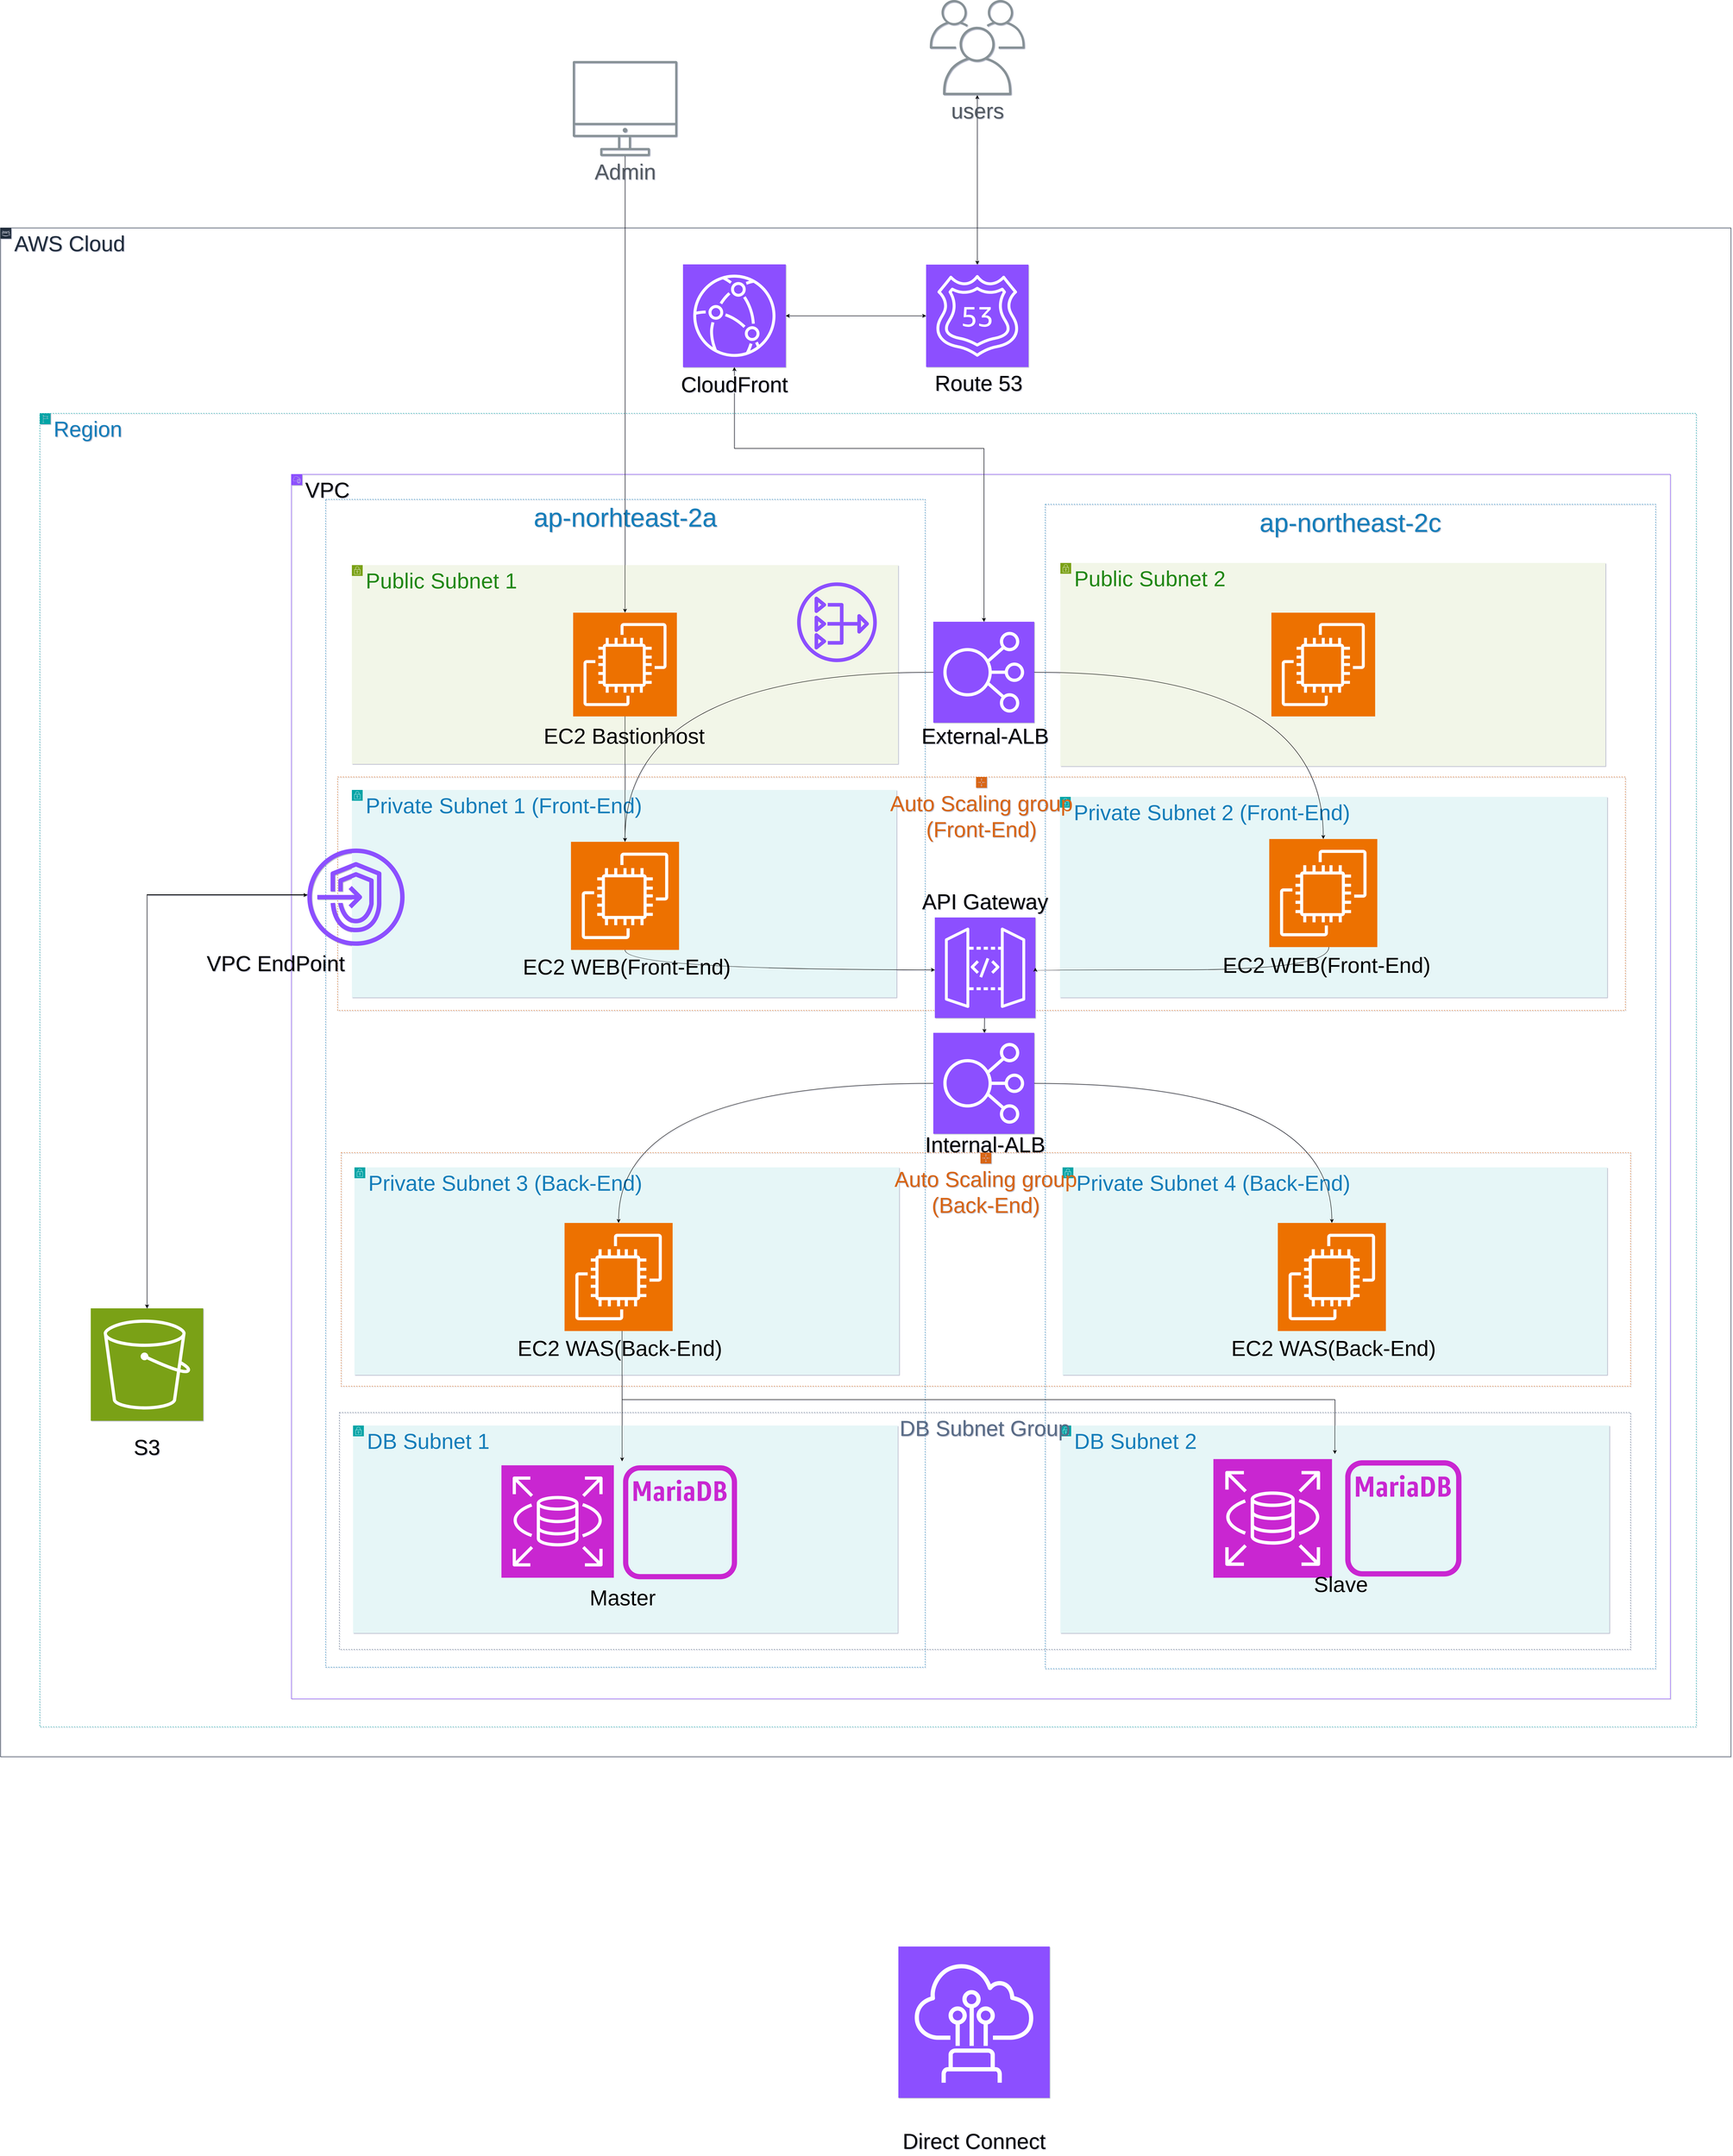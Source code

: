 <mxfile version="22.1.16" type="device">
  <diagram name="페이지-1" id="wF11qAv4kOGyGlbxa1EA">
    <mxGraphModel dx="1862" dy="1825" grid="0" gridSize="10" guides="1" tooltips="1" connect="1" arrows="1" fold="1" page="0" pageScale="1" pageWidth="1654" pageHeight="1169" background="none" math="0" shadow="1">
      <root>
        <mxCell id="0" />
        <mxCell id="1" parent="0" />
        <mxCell id="9pvjiCO3LnK-_oB7CEIu-269" value="" style="sketch=0;points=[[0,0,0],[0.25,0,0],[0.5,0,0],[0.75,0,0],[1,0,0],[0,1,0],[0.25,1,0],[0.5,1,0],[0.75,1,0],[1,1,0],[0,0.25,0],[0,0.5,0],[0,0.75,0],[1,0.25,0],[1,0.5,0],[1,0.75,0]];outlineConnect=0;fontColor=#232F3E;fillColor=#8C4FFF;strokeColor=#ffffff;dashed=0;verticalLabelPosition=bottom;verticalAlign=top;align=center;html=1;fontSize=12;fontStyle=0;aspect=fixed;shape=mxgraph.aws4.resourceIcon;resIcon=mxgraph.aws4.route_53;" parent="1" vertex="1">
          <mxGeometry x="1408.38" y="-505" width="236.71" height="236.71" as="geometry" />
        </mxCell>
        <mxCell id="9pvjiCO3LnK-_oB7CEIu-270" value="" style="sketch=0;points=[[0,0,0],[0.25,0,0],[0.5,0,0],[0.75,0,0],[1,0,0],[0,1,0],[0.25,1,0],[0.5,1,0],[0.75,1,0],[1,1,0],[0,0.25,0],[0,0.5,0],[0,0.75,0],[1,0.25,0],[1,0.5,0],[1,0.75,0]];outlineConnect=0;fontColor=#232F3E;fillColor=#8C4FFF;strokeColor=#ffffff;dashed=0;verticalLabelPosition=bottom;verticalAlign=top;align=center;html=1;fontSize=12;fontStyle=0;aspect=fixed;shape=mxgraph.aws4.resourceIcon;resIcon=mxgraph.aws4.cloudfront;" parent="1" vertex="1">
          <mxGeometry x="846" y="-505.49" width="237.69" height="237.69" as="geometry" />
        </mxCell>
        <mxCell id="9pvjiCO3LnK-_oB7CEIu-271" value="" style="sketch=0;points=[[0,0,0],[0.25,0,0],[0.5,0,0],[0.75,0,0],[1,0,0],[0,1,0],[0.25,1,0],[0.5,1,0],[0.75,1,0],[1,1,0],[0,0.25,0],[0,0.5,0],[0,0.75,0],[1,0.25,0],[1,0.5,0],[1,0.75,0]];outlineConnect=0;fontColor=#232F3E;fillColor=#8C4FFF;strokeColor=#ffffff;dashed=0;verticalLabelPosition=bottom;verticalAlign=top;align=center;html=1;fontSize=12;fontStyle=0;aspect=fixed;shape=mxgraph.aws4.resourceIcon;resIcon=mxgraph.aws4.direct_connect;" parent="1" vertex="1">
          <mxGeometry x="1344.22" y="3385" width="350" height="350" as="geometry" />
        </mxCell>
        <mxCell id="9pvjiCO3LnK-_oB7CEIu-217" value="&lt;font style=&quot;font-size: 50px;&quot;&gt;AWS Cloud&lt;/font&gt;" style="points=[[0,0],[0.25,0],[0.5,0],[0.75,0],[1,0],[1,0.25],[1,0.5],[1,0.75],[1,1],[0.75,1],[0.5,1],[0.25,1],[0,1],[0,0.75],[0,0.5],[0,0.25]];outlineConnect=0;gradientColor=none;html=1;whiteSpace=wrap;fontSize=12;fontStyle=0;container=0;pointerEvents=0;collapsible=0;recursiveResize=0;shape=mxgraph.aws4.group;grIcon=mxgraph.aws4.group_aws_cloud_alt;strokeColor=#232F3E;fillColor=none;verticalAlign=top;align=left;spacingLeft=30;fontColor=#232F3E;dashed=0;" parent="1" vertex="1">
          <mxGeometry x="-733" y="-590" width="4003" height="3536" as="geometry" />
        </mxCell>
        <mxCell id="9pvjiCO3LnK-_oB7CEIu-220" value="&lt;font style=&quot;font-size: 50px;&quot;&gt;Region&lt;/font&gt;" style="points=[[0,0],[0.25,0],[0.5,0],[0.75,0],[1,0],[1,0.25],[1,0.5],[1,0.75],[1,1],[0.75,1],[0.5,1],[0.25,1],[0,1],[0,0.75],[0,0.5],[0,0.25]];outlineConnect=0;gradientColor=none;html=1;whiteSpace=wrap;fontSize=12;fontStyle=0;container=0;pointerEvents=0;collapsible=0;recursiveResize=0;shape=mxgraph.aws4.group;grIcon=mxgraph.aws4.group_region;strokeColor=#00A4A6;fillColor=none;verticalAlign=top;align=left;spacingLeft=30;fontColor=#147EBA;dashed=1;" parent="1" vertex="1">
          <mxGeometry x="-642" y="-161" width="3832" height="3038" as="geometry" />
        </mxCell>
        <mxCell id="9pvjiCO3LnK-_oB7CEIu-240" value="&lt;font color=&quot;#000000&quot; style=&quot;font-size: 50px;&quot;&gt;VPC&lt;/font&gt;" style="points=[[0,0],[0.25,0],[0.5,0],[0.75,0],[1,0],[1,0.25],[1,0.5],[1,0.75],[1,1],[0.75,1],[0.5,1],[0.25,1],[0,1],[0,0.75],[0,0.5],[0,0.25]];outlineConnect=0;gradientColor=none;html=1;whiteSpace=wrap;fontSize=12;fontStyle=0;container=0;pointerEvents=0;collapsible=0;recursiveResize=0;shape=mxgraph.aws4.group;grIcon=mxgraph.aws4.group_vpc2;strokeColor=#8C4FFF;fillColor=none;verticalAlign=top;align=left;spacingLeft=30;fontColor=#AAB7B8;dashed=0;" parent="1" vertex="1">
          <mxGeometry x="-60" y="-20" width="3190" height="2832" as="geometry" />
        </mxCell>
        <mxCell id="9pvjiCO3LnK-_oB7CEIu-222" value="&lt;font style=&quot;font-size: 60px;&quot;&gt;ap-norhteast-2a&lt;/font&gt;" style="fillColor=none;strokeColor=#147EBA;dashed=1;verticalAlign=top;fontStyle=0;fontColor=#147EBA;whiteSpace=wrap;html=1;container=0;" parent="1" vertex="1">
          <mxGeometry x="19.29" y="38" width="1386.86" height="2701" as="geometry" />
        </mxCell>
        <mxCell id="9pvjiCO3LnK-_oB7CEIu-224" value="&lt;font style=&quot;font-size: 50px;&quot;&gt;Private Subnet 1 (Front-End)&lt;/font&gt;" style="points=[[0,0],[0.25,0],[0.5,0],[0.75,0],[1,0],[1,0.25],[1,0.5],[1,0.75],[1,1],[0.75,1],[0.5,1],[0.25,1],[0,1],[0,0.75],[0,0.5],[0,0.25]];outlineConnect=0;gradientColor=none;html=1;whiteSpace=wrap;fontSize=12;fontStyle=0;container=0;pointerEvents=0;collapsible=0;recursiveResize=0;shape=mxgraph.aws4.group;grIcon=mxgraph.aws4.group_security_group;grStroke=0;strokeColor=#00A4A6;fillColor=#E6F6F7;verticalAlign=top;align=left;spacingLeft=30;fontColor=#147EBA;dashed=0;" parent="1" vertex="1">
          <mxGeometry x="80" y="710" width="1260" height="480" as="geometry" />
        </mxCell>
        <mxCell id="9pvjiCO3LnK-_oB7CEIu-234" value="&lt;font style=&quot;font-size: 50px;&quot;&gt;Public Subnet 1&lt;/font&gt;" style="points=[[0,0],[0.25,0],[0.5,0],[0.75,0],[1,0],[1,0.25],[1,0.5],[1,0.75],[1,1],[0.75,1],[0.5,1],[0.25,1],[0,1],[0,0.75],[0,0.5],[0,0.25]];outlineConnect=0;gradientColor=none;html=1;whiteSpace=wrap;fontSize=12;fontStyle=0;container=0;pointerEvents=0;collapsible=0;recursiveResize=0;shape=mxgraph.aws4.group;grIcon=mxgraph.aws4.group_security_group;grStroke=0;strokeColor=#7AA116;fillColor=#F2F6E8;verticalAlign=top;align=left;spacingLeft=30;fontColor=#248814;dashed=0;" parent="1" vertex="1">
          <mxGeometry x="80" y="190" width="1263.72" height="460" as="geometry" />
        </mxCell>
        <mxCell id="9pvjiCO3LnK-_oB7CEIu-223" value="&lt;font style=&quot;font-size: 60px;&quot;&gt;ap-northeast-2c&lt;/font&gt;" style="fillColor=none;strokeColor=#147EBA;dashed=1;verticalAlign=top;fontStyle=0;fontColor=#147EBA;whiteSpace=wrap;html=1;container=0;" parent="1" vertex="1">
          <mxGeometry x="1684" y="49.5" width="1412" height="2693" as="geometry" />
        </mxCell>
        <mxCell id="9pvjiCO3LnK-_oB7CEIu-241" value="&lt;font style=&quot;font-size: 50px;&quot;&gt;DB Subnet 1&lt;/font&gt;" style="points=[[0,0],[0.25,0],[0.5,0],[0.75,0],[1,0],[1,0.25],[1,0.5],[1,0.75],[1,1],[0.75,1],[0.5,1],[0.25,1],[0,1],[0,0.75],[0,0.5],[0,0.25]];outlineConnect=0;gradientColor=none;html=1;whiteSpace=wrap;fontSize=12;fontStyle=0;container=0;pointerEvents=0;collapsible=0;recursiveResize=0;shape=mxgraph.aws4.group;grIcon=mxgraph.aws4.group_security_group;grStroke=0;strokeColor=#00A4A6;fillColor=#E6F6F7;verticalAlign=top;align=left;spacingLeft=30;fontColor=#147EBA;dashed=0;" parent="1" vertex="1">
          <mxGeometry x="82.72" y="2180" width="1260" height="480" as="geometry" />
        </mxCell>
        <mxCell id="9pvjiCO3LnK-_oB7CEIu-249" value="&lt;font style=&quot;font-size: 50px;&quot;&gt;Private Subnet 2 (Front-End)&lt;/font&gt;" style="points=[[0,0],[0.25,0],[0.5,0],[0.75,0],[1,0],[1,0.25],[1,0.5],[1,0.75],[1,1],[0.75,1],[0.5,1],[0.25,1],[0,1],[0,0.75],[0,0.5],[0,0.25]];outlineConnect=0;gradientColor=none;html=1;whiteSpace=wrap;fontSize=12;fontStyle=0;container=0;pointerEvents=0;collapsible=0;recursiveResize=0;shape=mxgraph.aws4.group;grIcon=mxgraph.aws4.group_security_group;grStroke=0;strokeColor=#00A4A6;fillColor=#E6F6F7;verticalAlign=top;align=left;spacingLeft=30;fontColor=#147EBA;dashed=0;" parent="1" vertex="1">
          <mxGeometry x="1718" y="726" width="1266" height="464" as="geometry" />
        </mxCell>
        <mxCell id="9pvjiCO3LnK-_oB7CEIu-250" value="&lt;font style=&quot;font-size: 50px;&quot;&gt;Public Subnet 2&lt;/font&gt;" style="points=[[0,0],[0.25,0],[0.5,0],[0.75,0],[1,0],[1,0.25],[1,0.5],[1,0.75],[1,1],[0.75,1],[0.5,1],[0.25,1],[0,1],[0,0.75],[0,0.5],[0,0.25]];outlineConnect=0;gradientColor=none;html=1;whiteSpace=wrap;fontSize=12;fontStyle=0;container=0;pointerEvents=0;collapsible=0;recursiveResize=0;shape=mxgraph.aws4.group;grIcon=mxgraph.aws4.group_security_group;grStroke=0;strokeColor=#7AA116;fillColor=#F2F6E8;verticalAlign=top;align=left;spacingLeft=30;fontColor=#248814;dashed=0;" parent="1" vertex="1">
          <mxGeometry x="1719" y="185" width="1261" height="470" as="geometry" />
        </mxCell>
        <mxCell id="9pvjiCO3LnK-_oB7CEIu-252" value="&lt;font style=&quot;font-size: 50px;&quot;&gt;DB Subnet 2&lt;/font&gt;" style="points=[[0,0],[0.25,0],[0.5,0],[0.75,0],[1,0],[1,0.25],[1,0.5],[1,0.75],[1,1],[0.75,1],[0.5,1],[0.25,1],[0,1],[0,0.75],[0,0.5],[0,0.25]];outlineConnect=0;gradientColor=none;html=1;whiteSpace=wrap;fontSize=12;fontStyle=0;container=0;pointerEvents=0;collapsible=0;recursiveResize=0;shape=mxgraph.aws4.group;grIcon=mxgraph.aws4.group_security_group;grStroke=0;strokeColor=#00A4A6;fillColor=#E6F6F7;verticalAlign=top;align=left;spacingLeft=30;fontColor=#147EBA;dashed=0;" parent="1" vertex="1">
          <mxGeometry x="1719" y="2180" width="1270" height="480" as="geometry" />
        </mxCell>
        <mxCell id="NnSU_1bKyZvshM6L6CuK-61" style="edgeStyle=orthogonalEdgeStyle;rounded=0;orthogonalLoop=1;jettySize=auto;html=1;" parent="1" source="9pvjiCO3LnK-_oB7CEIu-254" target="NnSU_1bKyZvshM6L6CuK-17" edge="1">
          <mxGeometry relative="1" as="geometry" />
        </mxCell>
        <mxCell id="9pvjiCO3LnK-_oB7CEIu-254" value="" style="sketch=0;points=[[0,0,0],[0.25,0,0],[0.5,0,0],[0.75,0,0],[1,0,0],[0,1,0],[0.25,1,0],[0.5,1,0],[0.75,1,0],[1,1,0],[0,0.25,0],[0,0.5,0],[0,0.75,0],[1,0.25,0],[1,0.5,0],[1,0.75,0]];outlineConnect=0;fontColor=#232F3E;fillColor=#ED7100;strokeColor=#ffffff;dashed=0;verticalLabelPosition=bottom;verticalAlign=top;align=center;html=1;fontSize=12;fontStyle=0;aspect=fixed;shape=mxgraph.aws4.resourceIcon;resIcon=mxgraph.aws4.ec2;container=0;" parent="1" vertex="1">
          <mxGeometry x="591.86" y="300" width="240" height="240" as="geometry" />
        </mxCell>
        <mxCell id="9pvjiCO3LnK-_oB7CEIu-262" value="&lt;font style=&quot;font-size: 50px;&quot;&gt;Auto Scaling group &lt;br&gt;(Front-End)&lt;/font&gt;" style="points=[[0,0],[0.25,0],[0.5,0],[0.75,0],[1,0],[1,0.25],[1,0.5],[1,0.75],[1,1],[0.75,1],[0.5,1],[0.25,1],[0,1],[0,0.75],[0,0.5],[0,0.25]];outlineConnect=0;gradientColor=none;html=1;whiteSpace=wrap;fontSize=12;fontStyle=0;container=0;pointerEvents=0;collapsible=0;recursiveResize=0;shape=mxgraph.aws4.groupCenter;grIcon=mxgraph.aws4.group_auto_scaling_group;grStroke=1;strokeColor=#D86613;fillColor=none;verticalAlign=top;align=center;fontColor=#D86613;dashed=1;spacingTop=25;" parent="1" vertex="1">
          <mxGeometry x="46.86" y="680" width="2979.14" height="540" as="geometry" />
        </mxCell>
        <mxCell id="9pvjiCO3LnK-_oB7CEIu-274" value="" style="sketch=0;outlineConnect=0;fontColor=#232F3E;gradientColor=none;fillColor=#8C4FFF;strokeColor=none;dashed=0;verticalLabelPosition=bottom;verticalAlign=top;align=center;html=1;fontSize=12;fontStyle=0;aspect=fixed;pointerEvents=1;shape=mxgraph.aws4.nat_gateway;container=0;" parent="1" vertex="1">
          <mxGeometry x="1110" y="230" width="184.36" height="184.36" as="geometry" />
        </mxCell>
        <mxCell id="9pvjiCO3LnK-_oB7CEIu-242" value="" style="sketch=0;points=[[0,0,0],[0.25,0,0],[0.5,0,0],[0.75,0,0],[1,0,0],[0,1,0],[0.25,1,0],[0.5,1,0],[0.75,1,0],[1,1,0],[0,0.25,0],[0,0.5,0],[0,0.75,0],[1,0.25,0],[1,0.5,0],[1,0.75,0]];outlineConnect=0;fontColor=#232F3E;fillColor=#C925D1;strokeColor=#ffffff;dashed=0;verticalLabelPosition=bottom;verticalAlign=top;align=center;html=1;fontSize=12;fontStyle=0;aspect=fixed;shape=mxgraph.aws4.resourceIcon;resIcon=mxgraph.aws4.rds;container=0;" parent="1" vertex="1">
          <mxGeometry x="426" y="2272" width="260" height="260" as="geometry" />
        </mxCell>
        <mxCell id="9pvjiCO3LnK-_oB7CEIu-267" value="" style="sketch=0;outlineConnect=0;fontColor=#232F3E;gradientColor=none;fillColor=#C925D1;strokeColor=none;dashed=0;verticalLabelPosition=bottom;verticalAlign=top;align=center;html=1;fontSize=12;fontStyle=0;aspect=fixed;pointerEvents=1;shape=mxgraph.aws4.rds_mariadb_instance_alt;container=0;" parent="1" vertex="1">
          <mxGeometry x="707.39" y="2272" width="263.61" height="263.61" as="geometry" />
        </mxCell>
        <mxCell id="9pvjiCO3LnK-_oB7CEIu-253" value="" style="sketch=0;points=[[0,0,0],[0.25,0,0],[0.5,0,0],[0.75,0,0],[1,0,0],[0,1,0],[0.25,1,0],[0.5,1,0],[0.75,1,0],[1,1,0],[0,0.25,0],[0,0.5,0],[0,0.75,0],[1,0.25,0],[1,0.5,0],[1,0.75,0]];outlineConnect=0;fontColor=#232F3E;fillColor=#C925D1;strokeColor=#ffffff;dashed=0;verticalLabelPosition=bottom;verticalAlign=top;align=center;html=1;fontSize=12;fontStyle=0;aspect=fixed;shape=mxgraph.aws4.resourceIcon;resIcon=mxgraph.aws4.rds;container=0;" parent="1" vertex="1">
          <mxGeometry x="2073" y="2257.65" width="274.35" height="274.35" as="geometry" />
        </mxCell>
        <mxCell id="9pvjiCO3LnK-_oB7CEIu-268" value="" style="sketch=0;outlineConnect=0;fontColor=#232F3E;gradientColor=none;fillColor=#C925D1;strokeColor=none;dashed=0;verticalLabelPosition=bottom;verticalAlign=top;align=center;html=1;fontSize=12;fontStyle=0;aspect=fixed;pointerEvents=1;shape=mxgraph.aws4.rds_mariadb_instance_alt;container=0;" parent="1" vertex="1">
          <mxGeometry x="2378" y="2260.42" width="268.81" height="268.81" as="geometry" />
        </mxCell>
        <mxCell id="9pvjiCO3LnK-_oB7CEIu-285" value="" style="sketch=0;points=[[0,0,0],[0.25,0,0],[0.5,0,0],[0.75,0,0],[1,0,0],[0,1,0],[0.25,1,0],[0.5,1,0],[0.75,1,0],[1,1,0],[0,0.25,0],[0,0.5,0],[0,0.75,0],[1,0.25,0],[1,0.5,0],[1,0.75,0]];outlineConnect=0;fontColor=#232F3E;fillColor=#8C4FFF;strokeColor=#ffffff;dashed=0;verticalLabelPosition=bottom;verticalAlign=top;align=center;html=1;fontSize=12;fontStyle=0;aspect=fixed;shape=mxgraph.aws4.resourceIcon;resIcon=mxgraph.aws4.elastic_load_balancing;" parent="1" vertex="1">
          <mxGeometry x="1425" y="321" width="233.47" height="233.47" as="geometry" />
        </mxCell>
        <mxCell id="9pvjiCO3LnK-_oB7CEIu-299" value="&lt;font style=&quot;font-size: 50px;&quot;&gt;EC2 Bastionhost&lt;/font&gt;" style="text;html=1;strokeColor=none;fillColor=none;align=center;verticalAlign=middle;whiteSpace=wrap;rounded=0;" parent="1" vertex="1">
          <mxGeometry x="520.78" y="570" width="378.44" height="30" as="geometry" />
        </mxCell>
        <mxCell id="9pvjiCO3LnK-_oB7CEIu-303" value="&lt;font style=&quot;font-size: 50px;&quot;&gt;EC2 WEB(Front-End)&lt;/font&gt;" style="text;html=1;strokeColor=none;fillColor=none;align=center;verticalAlign=middle;whiteSpace=wrap;rounded=0;" parent="1" vertex="1">
          <mxGeometry x="461.0" y="1104" width="510" height="30" as="geometry" />
        </mxCell>
        <mxCell id="xvYxup7oS8TZwfrKruuB-21" style="edgeStyle=orthogonalEdgeStyle;rounded=0;orthogonalLoop=1;jettySize=auto;html=1;" parent="1" source="9pvjiCO3LnK-_oB7CEIu-304" target="Za1qym3z69fVeuHTuWm1-3" edge="1">
          <mxGeometry relative="1" as="geometry">
            <Array as="points">
              <mxPoint x="-394" y="953" />
            </Array>
          </mxGeometry>
        </mxCell>
        <mxCell id="9pvjiCO3LnK-_oB7CEIu-304" value="" style="sketch=0;points=[[0,0,0],[0.25,0,0],[0.5,0,0],[0.75,0,0],[1,0,0],[0,1,0],[0.25,1,0],[0.5,1,0],[0.75,1,0],[1,1,0],[0,0.25,0],[0,0.5,0],[0,0.75,0],[1,0.25,0],[1,0.5,0],[1,0.75,0]];outlineConnect=0;fontColor=#232F3E;fillColor=#7AA116;strokeColor=#ffffff;dashed=0;verticalLabelPosition=bottom;verticalAlign=top;align=center;html=1;fontSize=12;fontStyle=0;aspect=fixed;shape=mxgraph.aws4.resourceIcon;resIcon=mxgraph.aws4.s3;" parent="1" vertex="1">
          <mxGeometry x="-524" y="1909" width="260" height="260" as="geometry" />
        </mxCell>
        <mxCell id="3bwJ1n72jsKAKIuW36Fx-11" value="" style="endArrow=classic;startArrow=classic;html=1;rounded=0;exitX=0.5;exitY=0;exitDx=0;exitDy=0;exitPerimeter=0;" parent="1" source="9pvjiCO3LnK-_oB7CEIu-269" target="3bwJ1n72jsKAKIuW36Fx-19" edge="1">
          <mxGeometry width="50" height="50" relative="1" as="geometry">
            <mxPoint x="1646" y="-310" as="sourcePoint" />
            <mxPoint x="1639" y="-540" as="targetPoint" />
          </mxGeometry>
        </mxCell>
        <mxCell id="3bwJ1n72jsKAKIuW36Fx-16" value="&lt;font style=&quot;&quot;&gt;&lt;span style=&quot;font-size: 50px;&quot;&gt;Master&lt;/span&gt;&lt;br&gt;&lt;/font&gt;" style="text;html=1;strokeColor=none;fillColor=none;align=center;verticalAlign=middle;whiteSpace=wrap;rounded=0;" parent="1" vertex="1">
          <mxGeometry x="682" y="2568" width="48.55" height="20" as="geometry" />
        </mxCell>
        <mxCell id="3bwJ1n72jsKAKIuW36Fx-19" value="&lt;font style=&quot;font-size: 50px;&quot;&gt;users&lt;/font&gt;" style="sketch=0;outlineConnect=0;gradientColor=none;fontColor=#545B64;strokeColor=none;fillColor=#879196;dashed=0;verticalLabelPosition=bottom;verticalAlign=top;align=center;html=1;fontSize=12;fontStyle=0;aspect=fixed;shape=mxgraph.aws4.illustration_users;pointerEvents=1" parent="1" vertex="1">
          <mxGeometry x="1416.74" y="-1117" width="220" height="220" as="geometry" />
        </mxCell>
        <mxCell id="iwebeWgkrtmEPMFrBYPV-3" value="&lt;font style=&quot;font-size: 50px;&quot;&gt;DB Subnet Group&lt;/font&gt;" style="fillColor=none;strokeColor=#5A6C86;dashed=1;verticalAlign=top;fontStyle=0;fontColor=#5A6C86;whiteSpace=wrap;html=1;" parent="1" vertex="1">
          <mxGeometry x="51" y="2150" width="2987" height="548" as="geometry" />
        </mxCell>
        <mxCell id="NnSU_1bKyZvshM6L6CuK-10" value="&lt;font style=&quot;font-size: 50px;&quot;&gt;EC2 WEB(Front-End)&lt;/font&gt;" style="text;html=1;strokeColor=none;fillColor=none;align=center;verticalAlign=middle;whiteSpace=wrap;rounded=0;" parent="1" vertex="1">
          <mxGeometry x="2080" y="1100" width="510" height="30" as="geometry" />
        </mxCell>
        <mxCell id="bg6621wzr0Uv7JNklUEa-6" style="edgeStyle=orthogonalEdgeStyle;rounded=0;orthogonalLoop=1;jettySize=auto;html=1;curved=1;" edge="1" parent="1" source="NnSU_1bKyZvshM6L6CuK-17" target="bg6621wzr0Uv7JNklUEa-1">
          <mxGeometry relative="1" as="geometry">
            <Array as="points">
              <mxPoint x="712" y="1126" />
            </Array>
          </mxGeometry>
        </mxCell>
        <mxCell id="NnSU_1bKyZvshM6L6CuK-17" value="" style="sketch=0;points=[[0,0,0],[0.25,0,0],[0.5,0,0],[0.75,0,0],[1,0,0],[0,1,0],[0.25,1,0],[0.5,1,0],[0.75,1,0],[1,1,0],[0,0.25,0],[0,0.5,0],[0,0.75,0],[1,0.25,0],[1,0.5,0],[1,0.75,0]];outlineConnect=0;fontColor=#232F3E;fillColor=#ED7100;strokeColor=#ffffff;dashed=0;verticalLabelPosition=bottom;verticalAlign=top;align=center;html=1;fontSize=12;fontStyle=0;aspect=fixed;shape=mxgraph.aws4.resourceIcon;resIcon=mxgraph.aws4.ec2;container=0;" parent="1" vertex="1">
          <mxGeometry x="586.86" y="830" width="250" height="250" as="geometry" />
        </mxCell>
        <mxCell id="NnSU_1bKyZvshM6L6CuK-25" style="edgeStyle=orthogonalEdgeStyle;rounded=0;orthogonalLoop=1;jettySize=auto;html=1;entryX=0.5;entryY=0;entryDx=0;entryDy=0;entryPerimeter=0;curved=1;" parent="1" source="9pvjiCO3LnK-_oB7CEIu-285" target="NnSU_1bKyZvshM6L6CuK-17" edge="1">
          <mxGeometry relative="1" as="geometry" />
        </mxCell>
        <mxCell id="NnSU_1bKyZvshM6L6CuK-30" value="" style="endArrow=classic;startArrow=classic;html=1;rounded=0;exitX=1;exitY=0.5;exitDx=0;exitDy=0;exitPerimeter=0;entryX=0;entryY=0.5;entryDx=0;entryDy=0;entryPerimeter=0;" parent="1" source="9pvjiCO3LnK-_oB7CEIu-270" target="9pvjiCO3LnK-_oB7CEIu-269" edge="1">
          <mxGeometry width="50" height="50" relative="1" as="geometry">
            <mxPoint x="1520" y="-10" as="sourcePoint" />
            <mxPoint x="1570" y="-60" as="targetPoint" />
            <Array as="points" />
          </mxGeometry>
        </mxCell>
        <mxCell id="NnSU_1bKyZvshM6L6CuK-32" value="&lt;font style=&quot;font-size: 50px;&quot;&gt;S3&lt;/font&gt;" style="text;html=1;strokeColor=none;fillColor=none;align=center;verticalAlign=middle;whiteSpace=wrap;rounded=0;" parent="1" vertex="1">
          <mxGeometry x="-424" y="2215" width="60" height="30" as="geometry" />
        </mxCell>
        <mxCell id="xvYxup7oS8TZwfrKruuB-34" value="" style="edgeStyle=orthogonalEdgeStyle;rounded=0;orthogonalLoop=1;jettySize=auto;html=1;" parent="1" source="NnSU_1bKyZvshM6L6CuK-33" target="9pvjiCO3LnK-_oB7CEIu-270" edge="1">
          <mxGeometry relative="1" as="geometry" />
        </mxCell>
        <mxCell id="xvYxup7oS8TZwfrKruuB-35" style="edgeStyle=orthogonalEdgeStyle;rounded=0;orthogonalLoop=1;jettySize=auto;html=1;" parent="1" source="NnSU_1bKyZvshM6L6CuK-33" target="9pvjiCO3LnK-_oB7CEIu-285" edge="1">
          <mxGeometry relative="1" as="geometry">
            <Array as="points">
              <mxPoint x="965" y="-80" />
              <mxPoint x="1542" y="-80" />
            </Array>
          </mxGeometry>
        </mxCell>
        <mxCell id="NnSU_1bKyZvshM6L6CuK-33" value="&lt;font style=&quot;font-size: 50px;&quot;&gt;CloudFront&lt;/font&gt;" style="text;html=1;strokeColor=none;fillColor=none;align=center;verticalAlign=middle;whiteSpace=wrap;rounded=0;" parent="1" vertex="1">
          <mxGeometry x="934.84" y="-248" width="60" height="40" as="geometry" />
        </mxCell>
        <mxCell id="NnSU_1bKyZvshM6L6CuK-34" value="&lt;font style=&quot;font-size: 50px;&quot;&gt;Route 53&lt;/font&gt;" style="text;html=1;strokeColor=none;fillColor=none;align=center;verticalAlign=middle;whiteSpace=wrap;rounded=0;" parent="1" vertex="1">
          <mxGeometry x="1425" y="-268.29" width="210" height="75" as="geometry" />
        </mxCell>
        <mxCell id="NnSU_1bKyZvshM6L6CuK-43" value="&lt;span style=&quot;font-size: 50px;&quot;&gt;Admin&lt;/span&gt;" style="sketch=0;outlineConnect=0;gradientColor=none;fontColor=#545B64;strokeColor=none;fillColor=#879196;dashed=0;verticalLabelPosition=bottom;verticalAlign=top;align=center;html=1;fontSize=12;fontStyle=0;aspect=fixed;shape=mxgraph.aws4.illustration_desktop;pointerEvents=1" parent="1" vertex="1">
          <mxGeometry x="590.98" y="-976" width="241.76" height="220" as="geometry" />
        </mxCell>
        <mxCell id="NnSU_1bKyZvshM6L6CuK-48" value="" style="sketch=0;points=[[0,0,0],[0.25,0,0],[0.5,0,0],[0.75,0,0],[1,0,0],[0,1,0],[0.25,1,0],[0.5,1,0],[0.75,1,0],[1,1,0],[0,0.25,0],[0,0.5,0],[0,0.75,0],[1,0.25,0],[1,0.5,0],[1,0.75,0]];outlineConnect=0;fontColor=#232F3E;fillColor=#ED7100;strokeColor=#ffffff;dashed=0;verticalLabelPosition=bottom;verticalAlign=top;align=center;html=1;fontSize=12;fontStyle=0;aspect=fixed;shape=mxgraph.aws4.resourceIcon;resIcon=mxgraph.aws4.ec2;container=0;" parent="1" vertex="1">
          <mxGeometry x="2207.18" y="300" width="240" height="240" as="geometry" />
        </mxCell>
        <mxCell id="NnSU_1bKyZvshM6L6CuK-51" value="" style="sketch=0;points=[[0,0,0],[0.25,0,0],[0.5,0,0],[0.75,0,0],[1,0,0],[0,1,0],[0.25,1,0],[0.5,1,0],[0.75,1,0],[1,1,0],[0,0.25,0],[0,0.5,0],[0,0.75,0],[1,0.25,0],[1,0.5,0],[1,0.75,0]];outlineConnect=0;fontColor=#232F3E;fillColor=#ED7100;strokeColor=#ffffff;dashed=0;verticalLabelPosition=bottom;verticalAlign=top;align=center;html=1;fontSize=12;fontStyle=0;aspect=fixed;shape=mxgraph.aws4.resourceIcon;resIcon=mxgraph.aws4.ec2;container=0;" parent="1" vertex="1">
          <mxGeometry x="2202.18" y="823.44" width="250" height="250" as="geometry" />
        </mxCell>
        <mxCell id="NnSU_1bKyZvshM6L6CuK-52" style="edgeStyle=orthogonalEdgeStyle;rounded=0;orthogonalLoop=1;jettySize=auto;html=1;entryX=0.5;entryY=0;entryDx=0;entryDy=0;entryPerimeter=0;curved=1;" parent="1" source="9pvjiCO3LnK-_oB7CEIu-285" target="NnSU_1bKyZvshM6L6CuK-51" edge="1">
          <mxGeometry relative="1" as="geometry" />
        </mxCell>
        <mxCell id="NnSU_1bKyZvshM6L6CuK-55" style="edgeStyle=orthogonalEdgeStyle;rounded=0;orthogonalLoop=1;jettySize=auto;html=1;entryX=0.5;entryY=0;entryDx=0;entryDy=0;entryPerimeter=0;" parent="1" source="NnSU_1bKyZvshM6L6CuK-43" target="9pvjiCO3LnK-_oB7CEIu-254" edge="1">
          <mxGeometry relative="1" as="geometry" />
        </mxCell>
        <mxCell id="WKtmubEi_M_aeS0KcEQV-1" value="&lt;span style=&quot;font-size: 50px;&quot;&gt;Direct Connect&lt;/span&gt;" style="text;html=1;strokeColor=none;fillColor=none;align=center;verticalAlign=middle;whiteSpace=wrap;rounded=0;" parent="1" vertex="1">
          <mxGeometry x="1331.72" y="3820" width="375" height="30" as="geometry" />
        </mxCell>
        <mxCell id="Za1qym3z69fVeuHTuWm1-3" value="" style="sketch=0;outlineConnect=0;fontColor=#232F3E;gradientColor=none;fillColor=#8C4FFF;strokeColor=none;dashed=0;verticalLabelPosition=bottom;verticalAlign=top;align=center;html=1;fontSize=12;fontStyle=0;aspect=fixed;pointerEvents=1;shape=mxgraph.aws4.endpoints;" parent="1" vertex="1">
          <mxGeometry x="-23" y="845.5" width="225" height="225" as="geometry" />
        </mxCell>
        <mxCell id="Za1qym3z69fVeuHTuWm1-7" style="edgeStyle=orthogonalEdgeStyle;rounded=0;orthogonalLoop=1;jettySize=auto;html=1;entryX=0.5;entryY=0;entryDx=0;entryDy=0;entryPerimeter=0;" parent="1" source="Za1qym3z69fVeuHTuWm1-3" target="9pvjiCO3LnK-_oB7CEIu-304" edge="1">
          <mxGeometry relative="1" as="geometry">
            <Array as="points">
              <mxPoint x="-394" y="952" />
            </Array>
          </mxGeometry>
        </mxCell>
        <mxCell id="xvYxup7oS8TZwfrKruuB-6" value="&lt;font style=&quot;font-size: 50px;&quot;&gt;Private Subnet 3 (Back-End)&lt;/font&gt;" style="points=[[0,0],[0.25,0],[0.5,0],[0.75,0],[1,0],[1,0.25],[1,0.5],[1,0.75],[1,1],[0.75,1],[0.5,1],[0.25,1],[0,1],[0,0.75],[0,0.5],[0,0.25]];outlineConnect=0;gradientColor=none;html=1;whiteSpace=wrap;fontSize=12;fontStyle=0;container=0;pointerEvents=0;collapsible=0;recursiveResize=0;shape=mxgraph.aws4.group;grIcon=mxgraph.aws4.group_security_group;grStroke=0;strokeColor=#00A4A6;fillColor=#E6F6F7;verticalAlign=top;align=left;spacingLeft=30;fontColor=#147EBA;dashed=0;" parent="1" vertex="1">
          <mxGeometry x="86" y="1583" width="1260" height="480" as="geometry" />
        </mxCell>
        <mxCell id="xvYxup7oS8TZwfrKruuB-9" value="&lt;font style=&quot;font-size: 50px;&quot;&gt;Private Subnet 4 (Back-End)&lt;/font&gt;" style="points=[[0,0],[0.25,0],[0.5,0],[0.75,0],[1,0],[1,0.25],[1,0.5],[1,0.75],[1,1],[0.75,1],[0.5,1],[0.25,1],[0,1],[0,0.75],[0,0.5],[0,0.25]];outlineConnect=0;gradientColor=none;html=1;whiteSpace=wrap;fontSize=12;fontStyle=0;container=0;pointerEvents=0;collapsible=0;recursiveResize=0;shape=mxgraph.aws4.group;grIcon=mxgraph.aws4.group_security_group;grStroke=0;strokeColor=#00A4A6;fillColor=#E6F6F7;verticalAlign=top;align=left;spacingLeft=30;fontColor=#147EBA;dashed=0;" parent="1" vertex="1">
          <mxGeometry x="1724" y="1583" width="1260" height="480" as="geometry" />
        </mxCell>
        <mxCell id="xvYxup7oS8TZwfrKruuB-10" value="&lt;font style=&quot;font-size: 50px;&quot;&gt;Auto Scaling group &lt;br&gt;(Back-End)&lt;/font&gt;" style="points=[[0,0],[0.25,0],[0.5,0],[0.75,0],[1,0],[1,0.25],[1,0.5],[1,0.75],[1,1],[0.75,1],[0.5,1],[0.25,1],[0,1],[0,0.75],[0,0.5],[0,0.25]];outlineConnect=0;gradientColor=none;html=1;whiteSpace=wrap;fontSize=12;fontStyle=0;container=0;pointerEvents=0;collapsible=0;recursiveResize=0;shape=mxgraph.aws4.groupCenter;grIcon=mxgraph.aws4.group_auto_scaling_group;grStroke=1;strokeColor=#D86613;fillColor=none;verticalAlign=top;align=center;fontColor=#D86613;dashed=1;spacingTop=25;" parent="1" vertex="1">
          <mxGeometry x="55.17" y="1549" width="2982.83" height="540" as="geometry" />
        </mxCell>
        <mxCell id="xvYxup7oS8TZwfrKruuB-27" style="edgeStyle=orthogonalEdgeStyle;rounded=0;orthogonalLoop=1;jettySize=auto;html=1;curved=1;" parent="1" source="xvYxup7oS8TZwfrKruuB-11" target="xvYxup7oS8TZwfrKruuB-12" edge="1">
          <mxGeometry relative="1" as="geometry" />
        </mxCell>
        <mxCell id="xvYxup7oS8TZwfrKruuB-11" value="" style="sketch=0;points=[[0,0,0],[0.25,0,0],[0.5,0,0],[0.75,0,0],[1,0,0],[0,1,0],[0.25,1,0],[0.5,1,0],[0.75,1,0],[1,1,0],[0,0.25,0],[0,0.5,0],[0,0.75,0],[1,0.25,0],[1,0.5,0],[1,0.75,0]];outlineConnect=0;fontColor=#232F3E;fillColor=#8C4FFF;strokeColor=#ffffff;dashed=0;verticalLabelPosition=bottom;verticalAlign=top;align=center;html=1;fontSize=12;fontStyle=0;aspect=fixed;shape=mxgraph.aws4.resourceIcon;resIcon=mxgraph.aws4.elastic_load_balancing;" parent="1" vertex="1">
          <mxGeometry x="1425" y="1271.76" width="233.47" height="233.47" as="geometry" />
        </mxCell>
        <mxCell id="xvYxup7oS8TZwfrKruuB-12" value="" style="sketch=0;points=[[0,0,0],[0.25,0,0],[0.5,0,0],[0.75,0,0],[1,0,0],[0,1,0],[0.25,1,0],[0.5,1,0],[0.75,1,0],[1,1,0],[0,0.25,0],[0,0.5,0],[0,0.75,0],[1,0.25,0],[1,0.5,0],[1,0.75,0]];outlineConnect=0;fontColor=#232F3E;fillColor=#ED7100;strokeColor=#ffffff;dashed=0;verticalLabelPosition=bottom;verticalAlign=top;align=center;html=1;fontSize=12;fontStyle=0;aspect=fixed;shape=mxgraph.aws4.resourceIcon;resIcon=mxgraph.aws4.ec2;container=0;" parent="1" vertex="1">
          <mxGeometry x="572" y="1711.5" width="250" height="250" as="geometry" />
        </mxCell>
        <mxCell id="xvYxup7oS8TZwfrKruuB-15" value="&lt;font style=&quot;font-size: 50px;&quot;&gt;EC2 WAS(Back-End)&lt;/font&gt;" style="text;html=1;strokeColor=none;fillColor=none;align=center;verticalAlign=middle;whiteSpace=wrap;rounded=0;" parent="1" vertex="1">
          <mxGeometry x="445.0" y="1986" width="510" height="30" as="geometry" />
        </mxCell>
        <mxCell id="xvYxup7oS8TZwfrKruuB-17" value="" style="sketch=0;points=[[0,0,0],[0.25,0,0],[0.5,0,0],[0.75,0,0],[1,0,0],[0,1,0],[0.25,1,0],[0.5,1,0],[0.75,1,0],[1,1,0],[0,0.25,0],[0,0.5,0],[0,0.75,0],[1,0.25,0],[1,0.5,0],[1,0.75,0]];outlineConnect=0;fontColor=#232F3E;fillColor=#ED7100;strokeColor=#ffffff;dashed=0;verticalLabelPosition=bottom;verticalAlign=top;align=center;html=1;fontSize=12;fontStyle=0;aspect=fixed;shape=mxgraph.aws4.resourceIcon;resIcon=mxgraph.aws4.ec2;container=0;" parent="1" vertex="1">
          <mxGeometry x="2222" y="1711.5" width="250" height="250" as="geometry" />
        </mxCell>
        <mxCell id="xvYxup7oS8TZwfrKruuB-18" value="&lt;font style=&quot;font-size: 50px;&quot;&gt;EC2 WAS(Back-End)&lt;/font&gt;" style="text;html=1;strokeColor=none;fillColor=none;align=center;verticalAlign=middle;whiteSpace=wrap;rounded=0;" parent="1" vertex="1">
          <mxGeometry x="2096" y="1986" width="510" height="29" as="geometry" />
        </mxCell>
        <mxCell id="xvYxup7oS8TZwfrKruuB-23" value="&lt;span style=&quot;font-size: 50px;&quot;&gt;VPC EndPoint&lt;/span&gt;" style="text;html=1;strokeColor=none;fillColor=none;align=center;verticalAlign=middle;whiteSpace=wrap;rounded=0;" parent="1" vertex="1">
          <mxGeometry x="-351.0" y="1096" width="510" height="30" as="geometry" />
        </mxCell>
        <mxCell id="xvYxup7oS8TZwfrKruuB-28" style="edgeStyle=orthogonalEdgeStyle;rounded=0;orthogonalLoop=1;jettySize=auto;html=1;entryX=0.5;entryY=0;entryDx=0;entryDy=0;entryPerimeter=0;curved=1;" parent="1" source="xvYxup7oS8TZwfrKruuB-11" target="xvYxup7oS8TZwfrKruuB-17" edge="1">
          <mxGeometry relative="1" as="geometry" />
        </mxCell>
        <mxCell id="xvYxup7oS8TZwfrKruuB-42" value="&lt;font style=&quot;font-size: 50px;&quot;&gt;Internal-ALB&lt;/font&gt;" style="text;html=1;strokeColor=none;fillColor=none;align=center;verticalAlign=middle;whiteSpace=wrap;rounded=0;" parent="1" vertex="1">
          <mxGeometry x="1289.5" y="1515" width="510" height="30" as="geometry" />
        </mxCell>
        <mxCell id="xvYxup7oS8TZwfrKruuB-44" value="&lt;font style=&quot;font-size: 50px;&quot;&gt;External-ALB&lt;/font&gt;" style="text;html=1;strokeColor=none;fillColor=none;align=center;verticalAlign=middle;whiteSpace=wrap;rounded=0;" parent="1" vertex="1">
          <mxGeometry x="1289.5" y="570" width="510" height="30" as="geometry" />
        </mxCell>
        <mxCell id="3bwJ1n72jsKAKIuW36Fx-18" value="&lt;font style=&quot;font-size: 50px;&quot;&gt;Slave&lt;/font&gt;" style="text;html=1;strokeColor=none;fillColor=none;align=center;verticalAlign=middle;whiteSpace=wrap;rounded=0;" parent="1" vertex="1">
          <mxGeometry x="2338.35" y="2532" width="60" height="30" as="geometry" />
        </mxCell>
        <mxCell id="xvYxup7oS8TZwfrKruuB-46" style="edgeStyle=orthogonalEdgeStyle;rounded=0;orthogonalLoop=1;jettySize=auto;html=1;entryX=0.771;entryY=0.175;entryDx=0;entryDy=0;entryPerimeter=0;" parent="1" source="xvYxup7oS8TZwfrKruuB-12" target="iwebeWgkrtmEPMFrBYPV-3" edge="1">
          <mxGeometry relative="1" as="geometry">
            <Array as="points">
              <mxPoint x="705" y="2120" />
              <mxPoint x="2354" y="2120" />
            </Array>
          </mxGeometry>
        </mxCell>
        <mxCell id="xvYxup7oS8TZwfrKruuB-47" style="edgeStyle=orthogonalEdgeStyle;rounded=0;orthogonalLoop=1;jettySize=auto;html=1;entryX=0.219;entryY=0.206;entryDx=0;entryDy=0;entryPerimeter=0;" parent="1" source="xvYxup7oS8TZwfrKruuB-12" target="iwebeWgkrtmEPMFrBYPV-3" edge="1">
          <mxGeometry relative="1" as="geometry">
            <Array as="points">
              <mxPoint x="705" y="2103" />
              <mxPoint x="705" y="2103" />
            </Array>
          </mxGeometry>
        </mxCell>
        <mxCell id="bg6621wzr0Uv7JNklUEa-1" value="" style="sketch=0;points=[[0,0,0],[0.25,0,0],[0.5,0,0],[0.75,0,0],[1,0,0],[0,1,0],[0.25,1,0],[0.5,1,0],[0.75,1,0],[1,1,0],[0,0.25,0],[0,0.5,0],[0,0.75,0],[1,0.25,0],[1,0.5,0],[1,0.75,0]];outlineConnect=0;fontColor=#232F3E;fillColor=#8C4FFF;strokeColor=#ffffff;dashed=0;verticalLabelPosition=bottom;verticalAlign=top;align=center;html=1;fontSize=12;fontStyle=0;aspect=fixed;shape=mxgraph.aws4.resourceIcon;resIcon=mxgraph.aws4.api_gateway;" vertex="1" parent="1">
          <mxGeometry x="1428.58" y="1005" width="232.42" height="232.42" as="geometry" />
        </mxCell>
        <mxCell id="bg6621wzr0Uv7JNklUEa-5" style="edgeStyle=orthogonalEdgeStyle;rounded=0;orthogonalLoop=1;jettySize=auto;html=1;entryX=1;entryY=0.5;entryDx=0;entryDy=0;entryPerimeter=0;curved=1;" edge="1" parent="1" source="NnSU_1bKyZvshM6L6CuK-51" target="bg6621wzr0Uv7JNklUEa-1">
          <mxGeometry relative="1" as="geometry">
            <Array as="points">
              <mxPoint x="2340" y="1126" />
            </Array>
          </mxGeometry>
        </mxCell>
        <mxCell id="bg6621wzr0Uv7JNklUEa-8" value="" style="endArrow=classic;html=1;rounded=0;" edge="1" parent="1" source="bg6621wzr0Uv7JNklUEa-1" target="xvYxup7oS8TZwfrKruuB-11">
          <mxGeometry width="50" height="50" relative="1" as="geometry">
            <mxPoint x="1430" y="1336" as="sourcePoint" />
            <mxPoint x="1480" y="1286" as="targetPoint" />
          </mxGeometry>
        </mxCell>
        <mxCell id="bg6621wzr0Uv7JNklUEa-10" value="&lt;font style=&quot;font-size: 50px;&quot;&gt;API Gateway&lt;br&gt;&lt;/font&gt;" style="text;html=1;strokeColor=none;fillColor=none;align=center;verticalAlign=middle;whiteSpace=wrap;rounded=0;" vertex="1" parent="1">
          <mxGeometry x="1289.79" y="953.24" width="510" height="30" as="geometry" />
        </mxCell>
      </root>
    </mxGraphModel>
  </diagram>
</mxfile>
